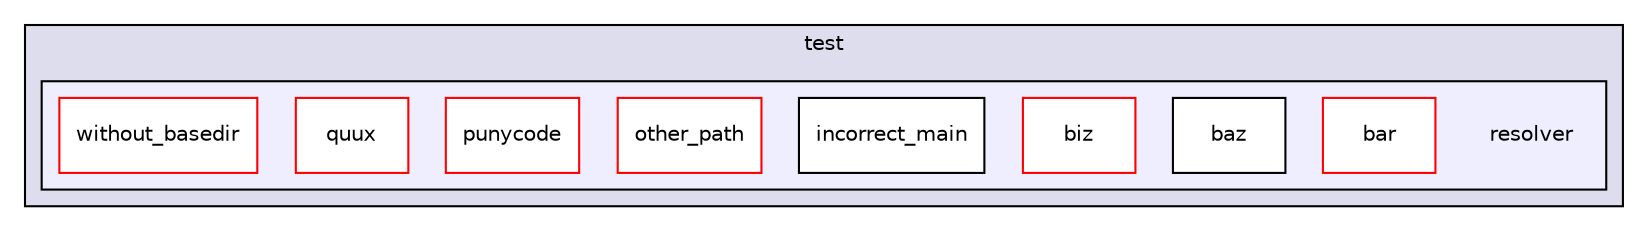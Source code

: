 digraph "gulp-src/node_modules/gulp/node_modules/liftoff/node_modules/resolve/test/resolver" {
  compound=true
  node [ fontsize="10", fontname="Helvetica"];
  edge [ labelfontsize="10", labelfontname="Helvetica"];
  subgraph clusterdir_77096bf77faba9469f7d9e020d1ad487 {
    graph [ bgcolor="#ddddee", pencolor="black", label="test" fontname="Helvetica", fontsize="10", URL="dir_77096bf77faba9469f7d9e020d1ad487.html"]
  subgraph clusterdir_2607a2f6ff488dd408f5e9a447449b45 {
    graph [ bgcolor="#eeeeff", pencolor="black", label="" URL="dir_2607a2f6ff488dd408f5e9a447449b45.html"];
    dir_2607a2f6ff488dd408f5e9a447449b45 [shape=plaintext label="resolver"];
    dir_c94bd8757fcf74c2b46f239fbdb6c608 [shape=box label="bar" color="red" fillcolor="white" style="filled" URL="dir_c94bd8757fcf74c2b46f239fbdb6c608.html"];
    dir_8b8d2d5c0284aaa3155e470a4ffea125 [shape=box label="baz" color="black" fillcolor="white" style="filled" URL="dir_8b8d2d5c0284aaa3155e470a4ffea125.html"];
    dir_1052c366e20bee9f7e27fd1e8172d26a [shape=box label="biz" color="red" fillcolor="white" style="filled" URL="dir_1052c366e20bee9f7e27fd1e8172d26a.html"];
    dir_dae40b10bf52502cac01aac66e27c565 [shape=box label="incorrect_main" color="black" fillcolor="white" style="filled" URL="dir_dae40b10bf52502cac01aac66e27c565.html"];
    dir_703ae16b603bb1c4c2eb864f65b795c7 [shape=box label="other_path" color="red" fillcolor="white" style="filled" URL="dir_703ae16b603bb1c4c2eb864f65b795c7.html"];
    dir_7198e21adde8db15b215461deab98b29 [shape=box label="punycode" color="red" fillcolor="white" style="filled" URL="dir_7198e21adde8db15b215461deab98b29.html"];
    dir_591bed0f9bdc1ee6fb2d2c5712b7d495 [shape=box label="quux" color="red" fillcolor="white" style="filled" URL="dir_591bed0f9bdc1ee6fb2d2c5712b7d495.html"];
    dir_da3159e3bbe9e2263eca80f9da7a72da [shape=box label="without_basedir" color="red" fillcolor="white" style="filled" URL="dir_da3159e3bbe9e2263eca80f9da7a72da.html"];
  }
  }
}
